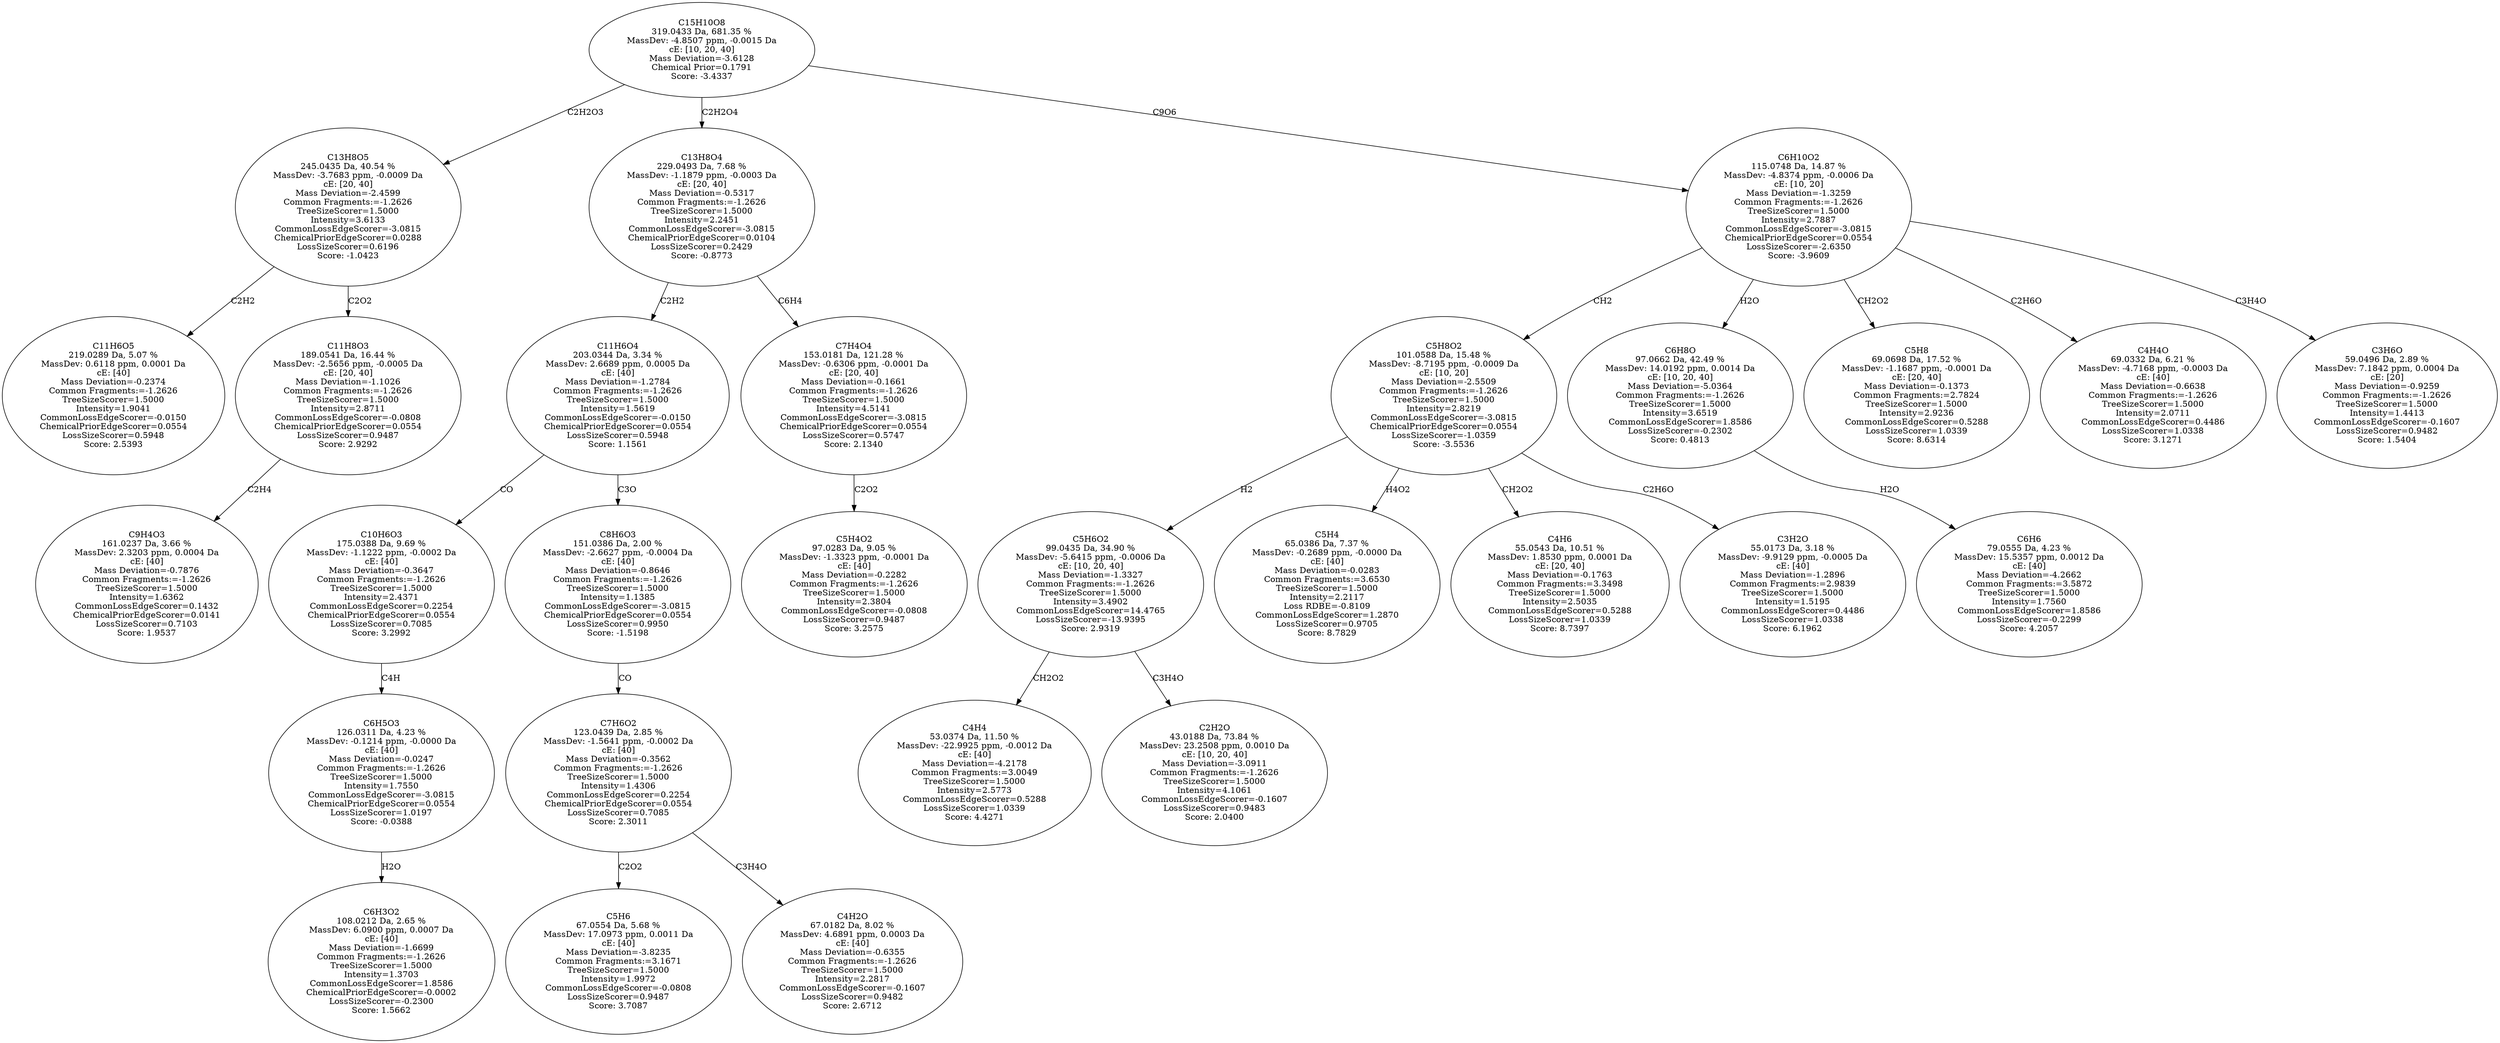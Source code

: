 strict digraph {
v1 [label="C11H6O5\n219.0289 Da, 5.07 %\nMassDev: 0.6118 ppm, 0.0001 Da\ncE: [40]\nMass Deviation=-0.2374\nCommon Fragments:=-1.2626\nTreeSizeScorer=1.5000\nIntensity=1.9041\nCommonLossEdgeScorer=-0.0150\nChemicalPriorEdgeScorer=0.0554\nLossSizeScorer=0.5948\nScore: 2.5393"];
v2 [label="C9H4O3\n161.0237 Da, 3.66 %\nMassDev: 2.3203 ppm, 0.0004 Da\ncE: [40]\nMass Deviation=-0.7876\nCommon Fragments:=-1.2626\nTreeSizeScorer=1.5000\nIntensity=1.6362\nCommonLossEdgeScorer=0.1432\nChemicalPriorEdgeScorer=0.0141\nLossSizeScorer=0.7103\nScore: 1.9537"];
v3 [label="C11H8O3\n189.0541 Da, 16.44 %\nMassDev: -2.5656 ppm, -0.0005 Da\ncE: [20, 40]\nMass Deviation=-1.1026\nCommon Fragments:=-1.2626\nTreeSizeScorer=1.5000\nIntensity=2.8711\nCommonLossEdgeScorer=-0.0808\nChemicalPriorEdgeScorer=0.0554\nLossSizeScorer=0.9487\nScore: 2.9292"];
v4 [label="C13H8O5\n245.0435 Da, 40.54 %\nMassDev: -3.7683 ppm, -0.0009 Da\ncE: [20, 40]\nMass Deviation=-2.4599\nCommon Fragments:=-1.2626\nTreeSizeScorer=1.5000\nIntensity=3.6133\nCommonLossEdgeScorer=-3.0815\nChemicalPriorEdgeScorer=0.0288\nLossSizeScorer=0.6196\nScore: -1.0423"];
v5 [label="C6H3O2\n108.0212 Da, 2.65 %\nMassDev: 6.0900 ppm, 0.0007 Da\ncE: [40]\nMass Deviation=-1.6699\nCommon Fragments:=-1.2626\nTreeSizeScorer=1.5000\nIntensity=1.3703\nCommonLossEdgeScorer=1.8586\nChemicalPriorEdgeScorer=-0.0002\nLossSizeScorer=-0.2300\nScore: 1.5662"];
v6 [label="C6H5O3\n126.0311 Da, 4.23 %\nMassDev: -0.1214 ppm, -0.0000 Da\ncE: [40]\nMass Deviation=-0.0247\nCommon Fragments:=-1.2626\nTreeSizeScorer=1.5000\nIntensity=1.7550\nCommonLossEdgeScorer=-3.0815\nChemicalPriorEdgeScorer=0.0554\nLossSizeScorer=1.0197\nScore: -0.0388"];
v7 [label="C10H6O3\n175.0388 Da, 9.69 %\nMassDev: -1.1222 ppm, -0.0002 Da\ncE: [40]\nMass Deviation=-0.3647\nCommon Fragments:=-1.2626\nTreeSizeScorer=1.5000\nIntensity=2.4371\nCommonLossEdgeScorer=0.2254\nChemicalPriorEdgeScorer=0.0554\nLossSizeScorer=0.7085\nScore: 3.2992"];
v8 [label="C5H6\n67.0554 Da, 5.68 %\nMassDev: 17.0973 ppm, 0.0011 Da\ncE: [40]\nMass Deviation=-3.8235\nCommon Fragments:=3.1671\nTreeSizeScorer=1.5000\nIntensity=1.9972\nCommonLossEdgeScorer=-0.0808\nLossSizeScorer=0.9487\nScore: 3.7087"];
v9 [label="C4H2O\n67.0182 Da, 8.02 %\nMassDev: 4.6891 ppm, 0.0003 Da\ncE: [40]\nMass Deviation=-0.6355\nCommon Fragments:=-1.2626\nTreeSizeScorer=1.5000\nIntensity=2.2817\nCommonLossEdgeScorer=-0.1607\nLossSizeScorer=0.9482\nScore: 2.6712"];
v10 [label="C7H6O2\n123.0439 Da, 2.85 %\nMassDev: -1.5641 ppm, -0.0002 Da\ncE: [40]\nMass Deviation=-0.3562\nCommon Fragments:=-1.2626\nTreeSizeScorer=1.5000\nIntensity=1.4306\nCommonLossEdgeScorer=0.2254\nChemicalPriorEdgeScorer=0.0554\nLossSizeScorer=0.7085\nScore: 2.3011"];
v11 [label="C8H6O3\n151.0386 Da, 2.00 %\nMassDev: -2.6627 ppm, -0.0004 Da\ncE: [40]\nMass Deviation=-0.8646\nCommon Fragments:=-1.2626\nTreeSizeScorer=1.5000\nIntensity=1.1385\nCommonLossEdgeScorer=-3.0815\nChemicalPriorEdgeScorer=0.0554\nLossSizeScorer=0.9950\nScore: -1.5198"];
v12 [label="C11H6O4\n203.0344 Da, 3.34 %\nMassDev: 2.6689 ppm, 0.0005 Da\ncE: [40]\nMass Deviation=-1.2784\nCommon Fragments:=-1.2626\nTreeSizeScorer=1.5000\nIntensity=1.5619\nCommonLossEdgeScorer=-0.0150\nChemicalPriorEdgeScorer=0.0554\nLossSizeScorer=0.5948\nScore: 1.1561"];
v13 [label="C5H4O2\n97.0283 Da, 9.05 %\nMassDev: -1.3323 ppm, -0.0001 Da\ncE: [40]\nMass Deviation=-0.2282\nCommon Fragments:=-1.2626\nTreeSizeScorer=1.5000\nIntensity=2.3804\nCommonLossEdgeScorer=-0.0808\nLossSizeScorer=0.9487\nScore: 3.2575"];
v14 [label="C7H4O4\n153.0181 Da, 121.28 %\nMassDev: -0.6306 ppm, -0.0001 Da\ncE: [20, 40]\nMass Deviation=-0.1661\nCommon Fragments:=-1.2626\nTreeSizeScorer=1.5000\nIntensity=4.5141\nCommonLossEdgeScorer=-3.0815\nChemicalPriorEdgeScorer=0.0554\nLossSizeScorer=0.5747\nScore: 2.1340"];
v15 [label="C13H8O4\n229.0493 Da, 7.68 %\nMassDev: -1.1879 ppm, -0.0003 Da\ncE: [20, 40]\nMass Deviation=-0.5317\nCommon Fragments:=-1.2626\nTreeSizeScorer=1.5000\nIntensity=2.2451\nCommonLossEdgeScorer=-3.0815\nChemicalPriorEdgeScorer=0.0104\nLossSizeScorer=0.2429\nScore: -0.8773"];
v16 [label="C4H4\n53.0374 Da, 11.50 %\nMassDev: -22.9925 ppm, -0.0012 Da\ncE: [40]\nMass Deviation=-4.2178\nCommon Fragments:=3.0049\nTreeSizeScorer=1.5000\nIntensity=2.5773\nCommonLossEdgeScorer=0.5288\nLossSizeScorer=1.0339\nScore: 4.4271"];
v17 [label="C2H2O\n43.0188 Da, 73.84 %\nMassDev: 23.2508 ppm, 0.0010 Da\ncE: [10, 20, 40]\nMass Deviation=-3.0911\nCommon Fragments:=-1.2626\nTreeSizeScorer=1.5000\nIntensity=4.1061\nCommonLossEdgeScorer=-0.1607\nLossSizeScorer=0.9483\nScore: 2.0400"];
v18 [label="C5H6O2\n99.0435 Da, 34.90 %\nMassDev: -5.6415 ppm, -0.0006 Da\ncE: [10, 20, 40]\nMass Deviation=-1.3327\nCommon Fragments:=-1.2626\nTreeSizeScorer=1.5000\nIntensity=3.4902\nCommonLossEdgeScorer=14.4765\nLossSizeScorer=-13.9395\nScore: 2.9319"];
v19 [label="C5H4\n65.0386 Da, 7.37 %\nMassDev: -0.2689 ppm, -0.0000 Da\ncE: [40]\nMass Deviation=-0.0283\nCommon Fragments:=3.6530\nTreeSizeScorer=1.5000\nIntensity=2.2117\nLoss RDBE=-0.8109\nCommonLossEdgeScorer=1.2870\nLossSizeScorer=0.9705\nScore: 8.7829"];
v20 [label="C4H6\n55.0543 Da, 10.51 %\nMassDev: 1.8530 ppm, 0.0001 Da\ncE: [20, 40]\nMass Deviation=-0.1763\nCommon Fragments:=3.3498\nTreeSizeScorer=1.5000\nIntensity=2.5035\nCommonLossEdgeScorer=0.5288\nLossSizeScorer=1.0339\nScore: 8.7397"];
v21 [label="C3H2O\n55.0173 Da, 3.18 %\nMassDev: -9.9129 ppm, -0.0005 Da\ncE: [40]\nMass Deviation=-1.2896\nCommon Fragments:=2.9839\nTreeSizeScorer=1.5000\nIntensity=1.5195\nCommonLossEdgeScorer=0.4486\nLossSizeScorer=1.0338\nScore: 6.1962"];
v22 [label="C5H8O2\n101.0588 Da, 15.48 %\nMassDev: -8.7195 ppm, -0.0009 Da\ncE: [10, 20]\nMass Deviation=-2.5509\nCommon Fragments:=-1.2626\nTreeSizeScorer=1.5000\nIntensity=2.8219\nCommonLossEdgeScorer=-3.0815\nChemicalPriorEdgeScorer=0.0554\nLossSizeScorer=-1.0359\nScore: -3.5536"];
v23 [label="C6H6\n79.0555 Da, 4.23 %\nMassDev: 15.5357 ppm, 0.0012 Da\ncE: [40]\nMass Deviation=-4.2662\nCommon Fragments:=3.5872\nTreeSizeScorer=1.5000\nIntensity=1.7560\nCommonLossEdgeScorer=1.8586\nLossSizeScorer=-0.2299\nScore: 4.2057"];
v24 [label="C6H8O\n97.0662 Da, 42.49 %\nMassDev: 14.0192 ppm, 0.0014 Da\ncE: [10, 20, 40]\nMass Deviation=-5.0364\nCommon Fragments:=-1.2626\nTreeSizeScorer=1.5000\nIntensity=3.6519\nCommonLossEdgeScorer=1.8586\nLossSizeScorer=-0.2302\nScore: 0.4813"];
v25 [label="C5H8\n69.0698 Da, 17.52 %\nMassDev: -1.1687 ppm, -0.0001 Da\ncE: [20, 40]\nMass Deviation=-0.1373\nCommon Fragments:=2.7824\nTreeSizeScorer=1.5000\nIntensity=2.9236\nCommonLossEdgeScorer=0.5288\nLossSizeScorer=1.0339\nScore: 8.6314"];
v26 [label="C4H4O\n69.0332 Da, 6.21 %\nMassDev: -4.7168 ppm, -0.0003 Da\ncE: [40]\nMass Deviation=-0.6638\nCommon Fragments:=-1.2626\nTreeSizeScorer=1.5000\nIntensity=2.0711\nCommonLossEdgeScorer=0.4486\nLossSizeScorer=1.0338\nScore: 3.1271"];
v27 [label="C3H6O\n59.0496 Da, 2.89 %\nMassDev: 7.1842 ppm, 0.0004 Da\ncE: [20]\nMass Deviation=-0.9259\nCommon Fragments:=-1.2626\nTreeSizeScorer=1.5000\nIntensity=1.4413\nCommonLossEdgeScorer=-0.1607\nLossSizeScorer=0.9482\nScore: 1.5404"];
v28 [label="C6H10O2\n115.0748 Da, 14.87 %\nMassDev: -4.8374 ppm, -0.0006 Da\ncE: [10, 20]\nMass Deviation=-1.3259\nCommon Fragments:=-1.2626\nTreeSizeScorer=1.5000\nIntensity=2.7887\nCommonLossEdgeScorer=-3.0815\nChemicalPriorEdgeScorer=0.0554\nLossSizeScorer=-2.6350\nScore: -3.9609"];
v29 [label="C15H10O8\n319.0433 Da, 681.35 %\nMassDev: -4.8507 ppm, -0.0015 Da\ncE: [10, 20, 40]\nMass Deviation=-3.6128\nChemical Prior=0.1791\nScore: -3.4337"];
v4 -> v1 [label="C2H2"];
v3 -> v2 [label="C2H4"];
v4 -> v3 [label="C2O2"];
v29 -> v4 [label="C2H2O3"];
v6 -> v5 [label="H2O"];
v7 -> v6 [label="C4H"];
v12 -> v7 [label="CO"];
v10 -> v8 [label="C2O2"];
v10 -> v9 [label="C3H4O"];
v11 -> v10 [label="CO"];
v12 -> v11 [label="C3O"];
v15 -> v12 [label="C2H2"];
v14 -> v13 [label="C2O2"];
v15 -> v14 [label="C6H4"];
v29 -> v15 [label="C2H2O4"];
v18 -> v16 [label="CH2O2"];
v18 -> v17 [label="C3H4O"];
v22 -> v18 [label="H2"];
v22 -> v19 [label="H4O2"];
v22 -> v20 [label="CH2O2"];
v22 -> v21 [label="C2H6O"];
v28 -> v22 [label="CH2"];
v24 -> v23 [label="H2O"];
v28 -> v24 [label="H2O"];
v28 -> v25 [label="CH2O2"];
v28 -> v26 [label="C2H6O"];
v28 -> v27 [label="C3H4O"];
v29 -> v28 [label="C9O6"];
}